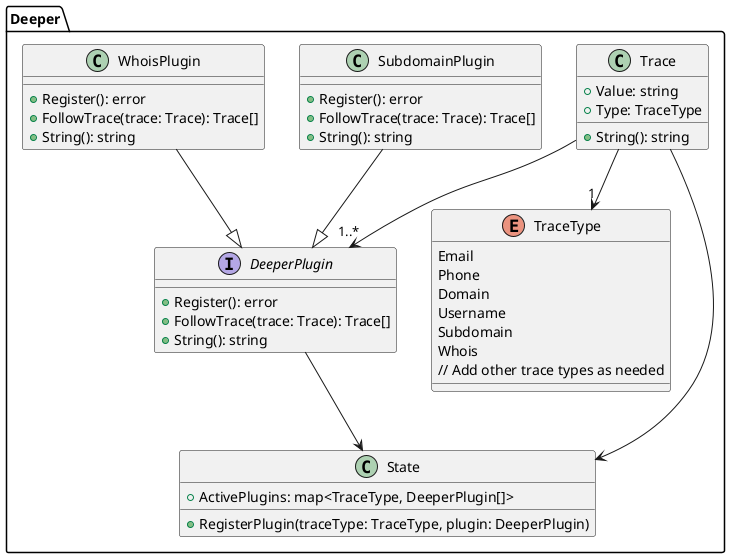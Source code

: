 @startuml Architecture

package "Deeper" {

    class Trace {
        +Value: string
        +Type: TraceType
        +String(): string
    }

    enum TraceType {
        Email
        Phone
        Domain
        Username
        Subdomain
        Whois
        // Add other trace types as needed
    }

    interface DeeperPlugin {
        +Register(): error
        +FollowTrace(trace: Trace): Trace[]
        +String(): string
    }

    class SubdomainPlugin {
        +Register(): error
        +FollowTrace(trace: Trace): Trace[]
        +String(): string
    }

    class WhoisPlugin {
        +Register(): error
        +FollowTrace(trace: Trace): Trace[]
        +String(): string
    }

    SubdomainPlugin --|> DeeperPlugin
    WhoisPlugin --|> DeeperPlugin

    Trace --> "1" TraceType
    Trace --> "1..*" DeeperPlugin

    class State {
        +ActivePlugins: map<TraceType, DeeperPlugin[]>
        +RegisterPlugin(traceType: TraceType, plugin: DeeperPlugin)
    }

    Trace --> State
    DeeperPlugin --> State
}

@enduml
